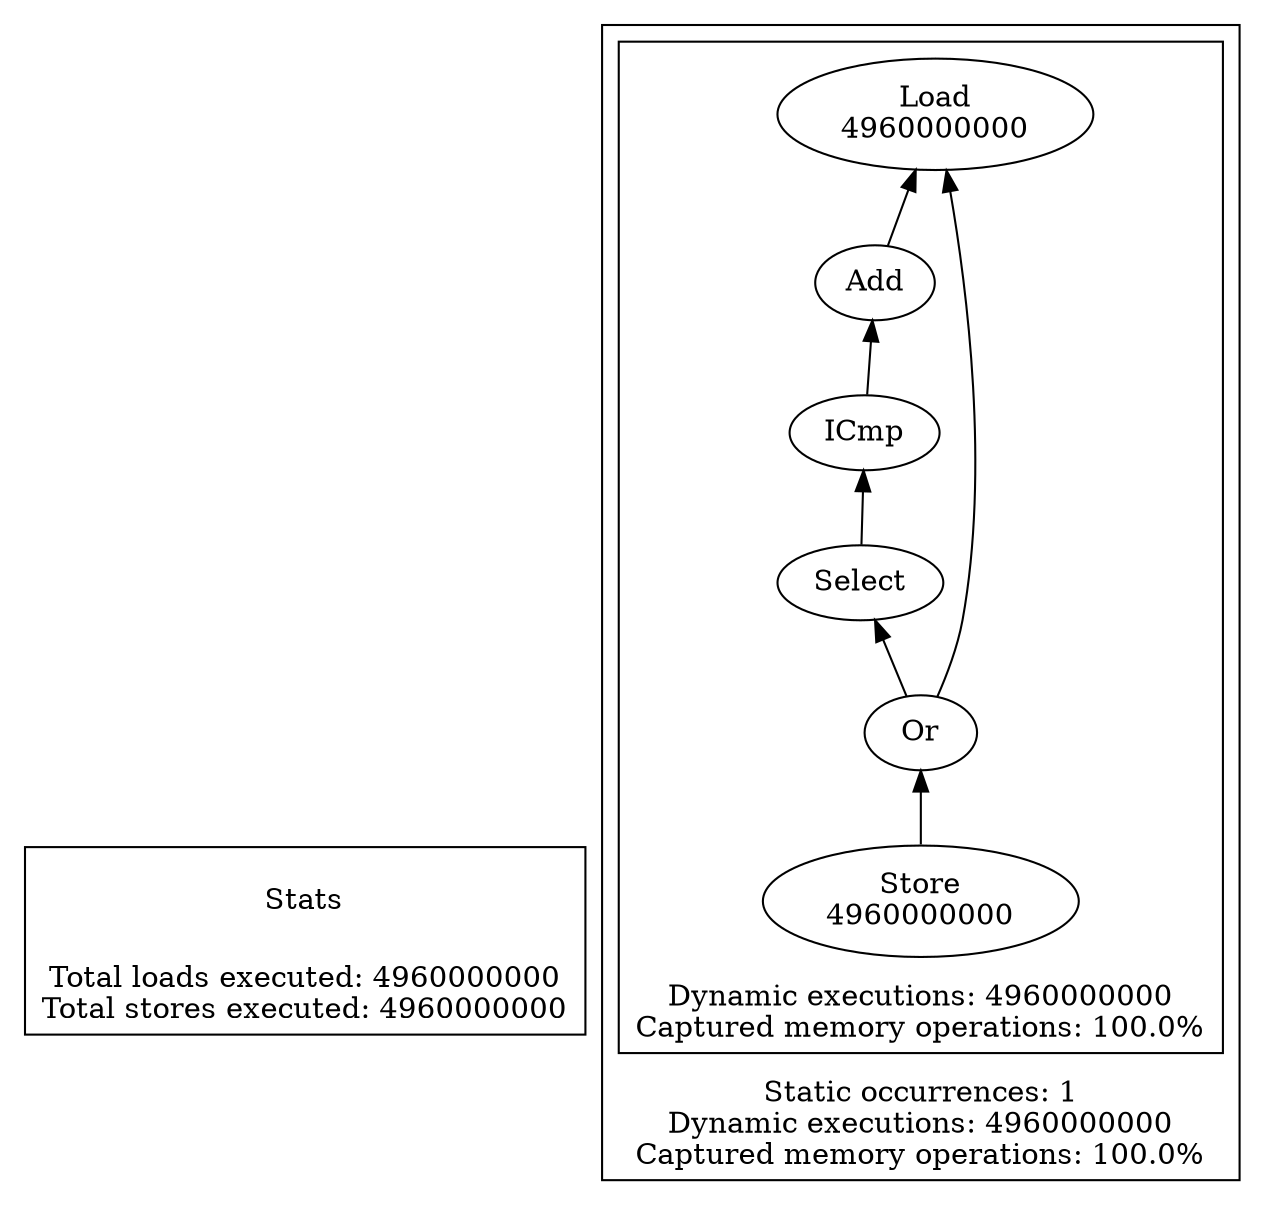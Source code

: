 strict digraph {
rankdir=BT
subgraph {
Stats [shape=plaintext]
cluster=true
label="Total loads executed: 4960000000\nTotal stores executed: 4960000000"
}
subgraph {
subgraph {
"0_0_29" [label="Or"]
"0_0_28" [label="Select"]
"0_0_29" -> "0_0_28"
{
rank=min
"0_0_31" [label="Store\n4960000000"]
}
"0_0_31" -> "0_0_29"
"0_0_25" [label="Load\n4960000000"]
"0_0_29" -> "0_0_25"
"0_0_26" [label="Add"]
"0_0_26" -> "0_0_25"
"0_0_27" [label="ICmp"]
"0_0_27" -> "0_0_26"
"0_0_28" -> "0_0_27"
cluster=true
label="Dynamic executions: 4960000000\nCaptured memory operations: 100.0%"
}
cluster=true
label="Static occurrences: 1\nDynamic executions: 4960000000\nCaptured memory operations: 100.0%"
}
}
